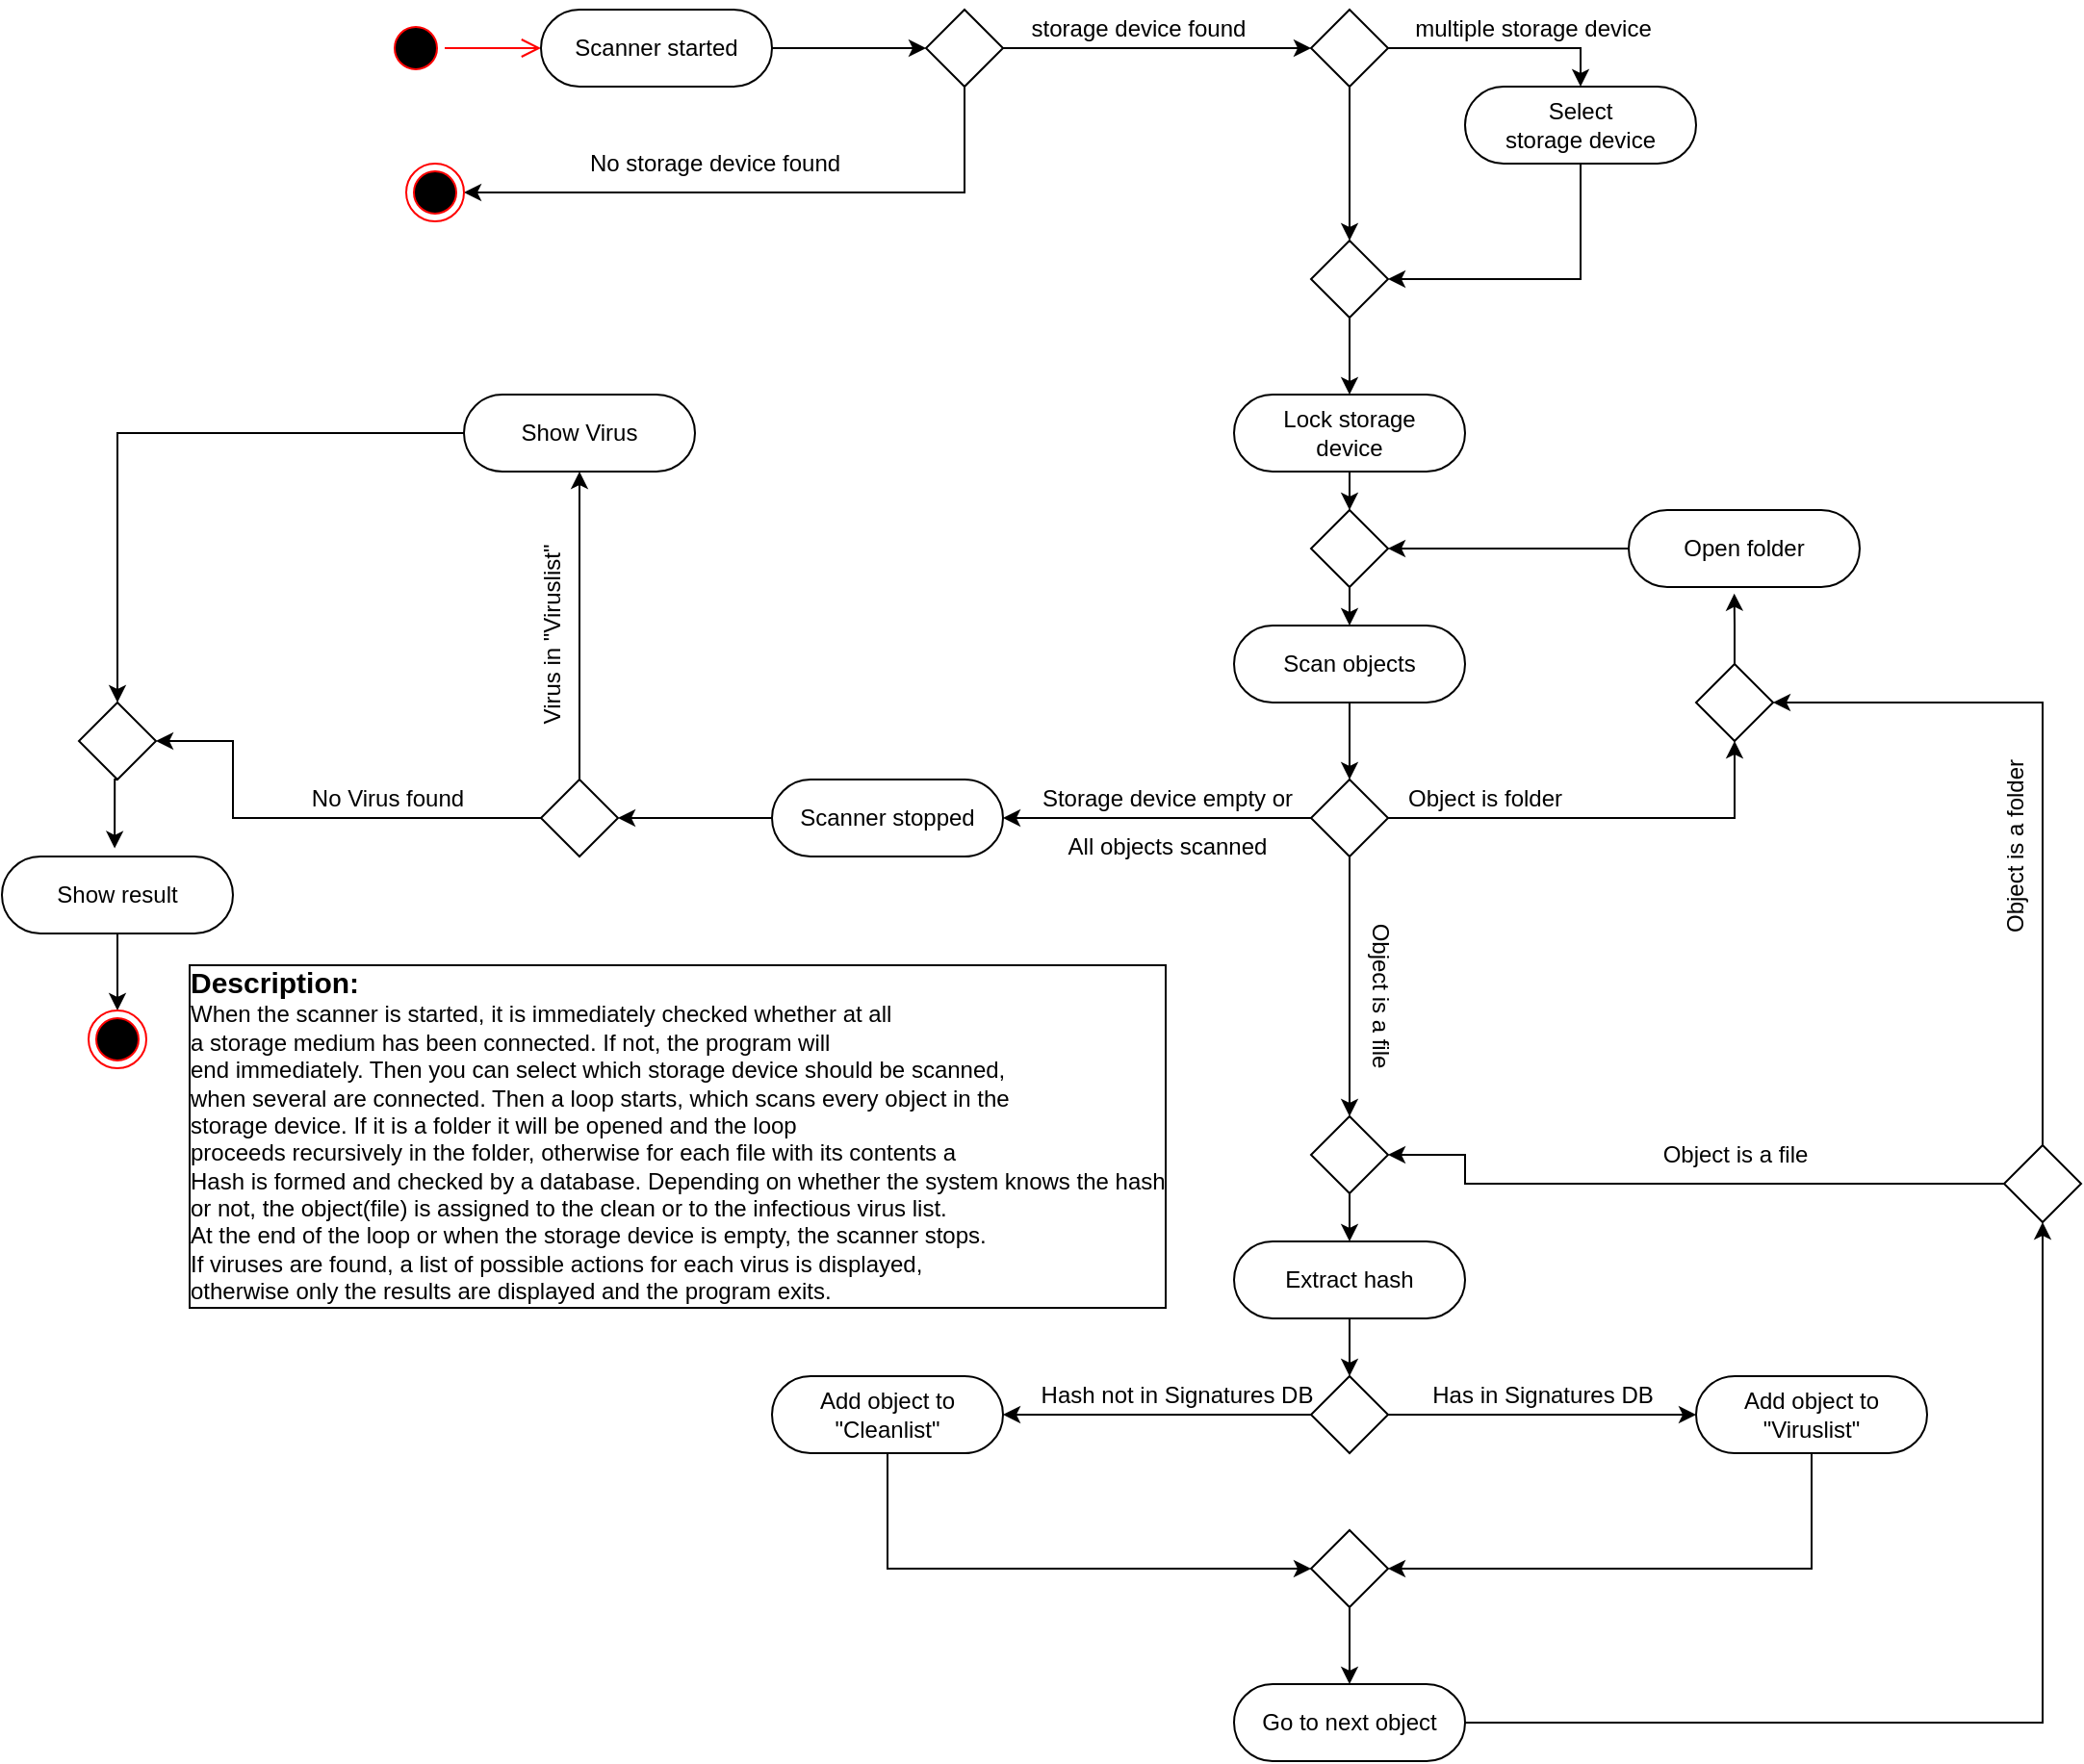 <mxfile version="21.1.2" type="device">
  <diagram id="OenW_LD3a2sadhcDCiEg" name="Page-1">
    <mxGraphModel dx="2062" dy="731" grid="1" gridSize="10" guides="1" tooltips="1" connect="1" arrows="1" fold="1" page="1" pageScale="1" pageWidth="827" pageHeight="1169" math="0" shadow="0">
      <root>
        <mxCell id="0" />
        <mxCell id="1" parent="0" />
        <mxCell id="N5nYzkoGLXx9K-kxQQ8S-1" value="" style="ellipse;html=1;shape=startState;fillColor=#000000;strokeColor=#ff0000;" parent="1" vertex="1">
          <mxGeometry x="40" y="245" width="30" height="30" as="geometry" />
        </mxCell>
        <mxCell id="N5nYzkoGLXx9K-kxQQ8S-2" value="" style="edgeStyle=orthogonalEdgeStyle;html=1;verticalAlign=bottom;endArrow=open;endSize=8;strokeColor=#ff0000;rounded=0;" parent="1" source="N5nYzkoGLXx9K-kxQQ8S-1" target="N5nYzkoGLXx9K-kxQQ8S-3" edge="1">
          <mxGeometry relative="1" as="geometry">
            <mxPoint x="160" y="255" as="targetPoint" />
          </mxGeometry>
        </mxCell>
        <mxCell id="N5nYzkoGLXx9K-kxQQ8S-6" style="edgeStyle=orthogonalEdgeStyle;rounded=0;orthogonalLoop=1;jettySize=auto;html=1;entryX=0;entryY=0.5;entryDx=0;entryDy=0;" parent="1" source="N5nYzkoGLXx9K-kxQQ8S-3" target="N5nYzkoGLXx9K-kxQQ8S-5" edge="1">
          <mxGeometry relative="1" as="geometry" />
        </mxCell>
        <mxCell id="N5nYzkoGLXx9K-kxQQ8S-3" value="Scanner started" style="rounded=1;whiteSpace=wrap;html=1;arcSize=50;" parent="1" vertex="1">
          <mxGeometry x="120" y="240" width="120" height="40" as="geometry" />
        </mxCell>
        <mxCell id="N5nYzkoGLXx9K-kxQQ8S-8" style="edgeStyle=orthogonalEdgeStyle;rounded=0;orthogonalLoop=1;jettySize=auto;html=1;entryX=1;entryY=0.5;entryDx=0;entryDy=0;" parent="1" source="N5nYzkoGLXx9K-kxQQ8S-5" target="N5nYzkoGLXx9K-kxQQ8S-7" edge="1">
          <mxGeometry relative="1" as="geometry">
            <Array as="points">
              <mxPoint x="340" y="335" />
            </Array>
          </mxGeometry>
        </mxCell>
        <mxCell id="N5nYzkoGLXx9K-kxQQ8S-12" style="edgeStyle=orthogonalEdgeStyle;rounded=0;orthogonalLoop=1;jettySize=auto;html=1;entryX=0;entryY=0.5;entryDx=0;entryDy=0;" parent="1" source="N5nYzkoGLXx9K-kxQQ8S-5" target="N5nYzkoGLXx9K-kxQQ8S-10" edge="1">
          <mxGeometry relative="1" as="geometry" />
        </mxCell>
        <mxCell id="N5nYzkoGLXx9K-kxQQ8S-5" value="" style="rhombus;whiteSpace=wrap;html=1;" parent="1" vertex="1">
          <mxGeometry x="320" y="240" width="40" height="40" as="geometry" />
        </mxCell>
        <mxCell id="N5nYzkoGLXx9K-kxQQ8S-7" value="" style="ellipse;html=1;shape=endState;fillColor=#000000;strokeColor=#ff0000;" parent="1" vertex="1">
          <mxGeometry x="50" y="320" width="30" height="30" as="geometry" />
        </mxCell>
        <mxCell id="N5nYzkoGLXx9K-kxQQ8S-9" value="No storage device found" style="text;html=1;align=center;verticalAlign=middle;resizable=0;points=[];autosize=1;strokeColor=none;fillColor=none;" parent="1" vertex="1">
          <mxGeometry x="135" y="305" width="150" height="30" as="geometry" />
        </mxCell>
        <mxCell id="N5nYzkoGLXx9K-kxQQ8S-15" style="edgeStyle=orthogonalEdgeStyle;rounded=0;orthogonalLoop=1;jettySize=auto;html=1;entryX=0.5;entryY=0;entryDx=0;entryDy=0;" parent="1" source="N5nYzkoGLXx9K-kxQQ8S-10" target="N5nYzkoGLXx9K-kxQQ8S-14" edge="1">
          <mxGeometry relative="1" as="geometry" />
        </mxCell>
        <mxCell id="Al76vgsQWP7YHFxwKt15-5" style="edgeStyle=orthogonalEdgeStyle;rounded=0;orthogonalLoop=1;jettySize=auto;html=1;exitX=0.5;exitY=1;exitDx=0;exitDy=0;entryX=0.5;entryY=0;entryDx=0;entryDy=0;" parent="1" source="N5nYzkoGLXx9K-kxQQ8S-10" target="Al76vgsQWP7YHFxwKt15-1" edge="1">
          <mxGeometry relative="1" as="geometry" />
        </mxCell>
        <mxCell id="N5nYzkoGLXx9K-kxQQ8S-10" value="" style="rhombus;whiteSpace=wrap;html=1;" parent="1" vertex="1">
          <mxGeometry x="520" y="240" width="40" height="40" as="geometry" />
        </mxCell>
        <mxCell id="N5nYzkoGLXx9K-kxQQ8S-13" value="storage device found" style="text;html=1;align=center;verticalAlign=middle;resizable=0;points=[];autosize=1;strokeColor=none;fillColor=none;" parent="1" vertex="1">
          <mxGeometry x="365" y="235" width="130" height="30" as="geometry" />
        </mxCell>
        <mxCell id="Al76vgsQWP7YHFxwKt15-4" style="edgeStyle=orthogonalEdgeStyle;rounded=0;orthogonalLoop=1;jettySize=auto;html=1;exitX=0.5;exitY=1;exitDx=0;exitDy=0;entryX=1;entryY=0.5;entryDx=0;entryDy=0;" parent="1" source="N5nYzkoGLXx9K-kxQQ8S-14" target="Al76vgsQWP7YHFxwKt15-1" edge="1">
          <mxGeometry relative="1" as="geometry" />
        </mxCell>
        <mxCell id="N5nYzkoGLXx9K-kxQQ8S-14" value="Select&lt;br&gt;storage device" style="rounded=1;whiteSpace=wrap;html=1;arcSize=50;" parent="1" vertex="1">
          <mxGeometry x="600" y="280" width="120" height="40" as="geometry" />
        </mxCell>
        <mxCell id="N5nYzkoGLXx9K-kxQQ8S-16" value="multiple storage device" style="text;html=1;align=center;verticalAlign=middle;resizable=0;points=[];autosize=1;strokeColor=none;fillColor=none;" parent="1" vertex="1">
          <mxGeometry x="560" y="235" width="150" height="30" as="geometry" />
        </mxCell>
        <mxCell id="Al76vgsQWP7YHFxwKt15-10" style="edgeStyle=orthogonalEdgeStyle;rounded=0;orthogonalLoop=1;jettySize=auto;html=1;exitX=0.5;exitY=1;exitDx=0;exitDy=0;entryX=0.5;entryY=0;entryDx=0;entryDy=0;" parent="1" source="N5nYzkoGLXx9K-kxQQ8S-17" target="Al76vgsQWP7YHFxwKt15-7" edge="1">
          <mxGeometry relative="1" as="geometry" />
        </mxCell>
        <mxCell id="N5nYzkoGLXx9K-kxQQ8S-17" value="Lock storage&lt;br&gt;device" style="rounded=1;whiteSpace=wrap;html=1;arcSize=50;" parent="1" vertex="1">
          <mxGeometry x="480" y="440" width="120" height="40" as="geometry" />
        </mxCell>
        <mxCell id="N5nYzkoGLXx9K-kxQQ8S-23" style="edgeStyle=orthogonalEdgeStyle;rounded=0;orthogonalLoop=1;jettySize=auto;html=1;entryX=0.5;entryY=0;entryDx=0;entryDy=0;" parent="1" source="N5nYzkoGLXx9K-kxQQ8S-20" target="N5nYzkoGLXx9K-kxQQ8S-22" edge="1">
          <mxGeometry relative="1" as="geometry" />
        </mxCell>
        <mxCell id="N5nYzkoGLXx9K-kxQQ8S-20" value="Scan objects" style="rounded=1;whiteSpace=wrap;html=1;arcSize=50;" parent="1" vertex="1">
          <mxGeometry x="480" y="560" width="120" height="40" as="geometry" />
        </mxCell>
        <mxCell id="N5nYzkoGLXx9K-kxQQ8S-25" style="edgeStyle=orthogonalEdgeStyle;rounded=0;orthogonalLoop=1;jettySize=auto;html=1;entryX=1;entryY=0.5;entryDx=0;entryDy=0;" parent="1" source="N5nYzkoGLXx9K-kxQQ8S-22" target="N5nYzkoGLXx9K-kxQQ8S-24" edge="1">
          <mxGeometry relative="1" as="geometry" />
        </mxCell>
        <mxCell id="Al76vgsQWP7YHFxwKt15-16" style="edgeStyle=orthogonalEdgeStyle;rounded=0;orthogonalLoop=1;jettySize=auto;html=1;exitX=1;exitY=0.5;exitDx=0;exitDy=0;entryX=0.5;entryY=1;entryDx=0;entryDy=0;" parent="1" source="N5nYzkoGLXx9K-kxQQ8S-22" target="Al76vgsQWP7YHFxwKt15-14" edge="1">
          <mxGeometry relative="1" as="geometry" />
        </mxCell>
        <mxCell id="Al76vgsQWP7YHFxwKt15-21" style="edgeStyle=orthogonalEdgeStyle;rounded=0;orthogonalLoop=1;jettySize=auto;html=1;exitX=0.5;exitY=1;exitDx=0;exitDy=0;entryX=0.5;entryY=0;entryDx=0;entryDy=0;" parent="1" source="N5nYzkoGLXx9K-kxQQ8S-22" target="Al76vgsQWP7YHFxwKt15-18" edge="1">
          <mxGeometry relative="1" as="geometry" />
        </mxCell>
        <mxCell id="N5nYzkoGLXx9K-kxQQ8S-22" value="" style="rhombus;whiteSpace=wrap;html=1;" parent="1" vertex="1">
          <mxGeometry x="520" y="640" width="40" height="40" as="geometry" />
        </mxCell>
        <mxCell id="N5nYzkoGLXx9K-kxQQ8S-61" style="edgeStyle=orthogonalEdgeStyle;rounded=0;orthogonalLoop=1;jettySize=auto;html=1;entryX=1;entryY=0.5;entryDx=0;entryDy=0;" parent="1" source="N5nYzkoGLXx9K-kxQQ8S-24" target="N5nYzkoGLXx9K-kxQQ8S-60" edge="1">
          <mxGeometry relative="1" as="geometry" />
        </mxCell>
        <mxCell id="N5nYzkoGLXx9K-kxQQ8S-24" value="Scanner stopped" style="rounded=1;whiteSpace=wrap;html=1;arcSize=50;" parent="1" vertex="1">
          <mxGeometry x="240" y="640" width="120" height="40" as="geometry" />
        </mxCell>
        <mxCell id="N5nYzkoGLXx9K-kxQQ8S-27" value="Storage device empty or" style="text;html=1;align=center;verticalAlign=middle;resizable=0;points=[];autosize=1;strokeColor=none;fillColor=none;" parent="1" vertex="1">
          <mxGeometry x="370" y="635" width="150" height="30" as="geometry" />
        </mxCell>
        <mxCell id="N5nYzkoGLXx9K-kxQQ8S-28" value="Object is folder" style="text;html=1;align=center;verticalAlign=middle;resizable=0;points=[];autosize=1;strokeColor=none;fillColor=none;" parent="1" vertex="1">
          <mxGeometry x="560" y="635" width="100" height="30" as="geometry" />
        </mxCell>
        <mxCell id="Al76vgsQWP7YHFxwKt15-9" style="edgeStyle=orthogonalEdgeStyle;rounded=0;orthogonalLoop=1;jettySize=auto;html=1;entryX=1;entryY=0.5;entryDx=0;entryDy=0;" parent="1" source="N5nYzkoGLXx9K-kxQQ8S-29" target="Al76vgsQWP7YHFxwKt15-7" edge="1">
          <mxGeometry relative="1" as="geometry">
            <Array as="points">
              <mxPoint x="740" y="520" />
            </Array>
          </mxGeometry>
        </mxCell>
        <mxCell id="N5nYzkoGLXx9K-kxQQ8S-29" value="Open folder" style="rounded=1;whiteSpace=wrap;html=1;arcSize=50;" parent="1" vertex="1">
          <mxGeometry x="685" y="500" width="120" height="40" as="geometry" />
        </mxCell>
        <mxCell id="N5nYzkoGLXx9K-kxQQ8S-39" style="edgeStyle=orthogonalEdgeStyle;rounded=0;orthogonalLoop=1;jettySize=auto;html=1;entryX=0.5;entryY=0;entryDx=0;entryDy=0;" parent="1" source="N5nYzkoGLXx9K-kxQQ8S-33" target="N5nYzkoGLXx9K-kxQQ8S-37" edge="1">
          <mxGeometry relative="1" as="geometry" />
        </mxCell>
        <mxCell id="N5nYzkoGLXx9K-kxQQ8S-33" value="Extract hash" style="rounded=1;whiteSpace=wrap;html=1;arcSize=50;" parent="1" vertex="1">
          <mxGeometry x="480" y="880" width="120" height="40" as="geometry" />
        </mxCell>
        <mxCell id="N5nYzkoGLXx9K-kxQQ8S-43" style="edgeStyle=orthogonalEdgeStyle;rounded=0;orthogonalLoop=1;jettySize=auto;html=1;entryX=1;entryY=0.5;entryDx=0;entryDy=0;" parent="1" source="N5nYzkoGLXx9K-kxQQ8S-37" edge="1">
          <mxGeometry relative="1" as="geometry">
            <mxPoint x="360" y="970" as="targetPoint" />
          </mxGeometry>
        </mxCell>
        <mxCell id="N5nYzkoGLXx9K-kxQQ8S-44" style="edgeStyle=orthogonalEdgeStyle;rounded=0;orthogonalLoop=1;jettySize=auto;html=1;entryX=0;entryY=0.5;entryDx=0;entryDy=0;" parent="1" source="N5nYzkoGLXx9K-kxQQ8S-37" edge="1">
          <mxGeometry relative="1" as="geometry">
            <mxPoint x="720" y="970" as="targetPoint" />
          </mxGeometry>
        </mxCell>
        <mxCell id="N5nYzkoGLXx9K-kxQQ8S-37" value="" style="rhombus;whiteSpace=wrap;html=1;" parent="1" vertex="1">
          <mxGeometry x="520" y="950" width="40" height="40" as="geometry" />
        </mxCell>
        <mxCell id="N5nYzkoGLXx9K-kxQQ8S-40" value="All objects scanned" style="text;html=1;align=center;verticalAlign=middle;resizable=0;points=[];autosize=1;strokeColor=none;fillColor=none;" parent="1" vertex="1">
          <mxGeometry x="380" y="660" width="130" height="30" as="geometry" />
        </mxCell>
        <mxCell id="N5nYzkoGLXx9K-kxQQ8S-51" style="edgeStyle=orthogonalEdgeStyle;rounded=0;orthogonalLoop=1;jettySize=auto;html=1;entryX=1;entryY=0.5;entryDx=0;entryDy=0;" parent="1" target="N5nYzkoGLXx9K-kxQQ8S-47" edge="1">
          <mxGeometry relative="1" as="geometry">
            <mxPoint x="780.0" y="990" as="sourcePoint" />
            <Array as="points">
              <mxPoint x="780" y="1050" />
            </Array>
          </mxGeometry>
        </mxCell>
        <mxCell id="N5nYzkoGLXx9K-kxQQ8S-41" value="Add object to &quot;Viruslist&quot;" style="rounded=1;whiteSpace=wrap;html=1;arcSize=50;" parent="1" vertex="1">
          <mxGeometry x="720" y="950" width="120" height="40" as="geometry" />
        </mxCell>
        <mxCell id="N5nYzkoGLXx9K-kxQQ8S-50" style="edgeStyle=orthogonalEdgeStyle;rounded=0;orthogonalLoop=1;jettySize=auto;html=1;entryX=0;entryY=0.5;entryDx=0;entryDy=0;" parent="1" target="N5nYzkoGLXx9K-kxQQ8S-47" edge="1">
          <mxGeometry relative="1" as="geometry">
            <mxPoint x="300.0" y="990" as="sourcePoint" />
            <Array as="points">
              <mxPoint x="300" y="1050" />
            </Array>
          </mxGeometry>
        </mxCell>
        <mxCell id="N5nYzkoGLXx9K-kxQQ8S-42" value="Add object to&lt;br&gt;&quot;Cleanlist&quot;" style="rounded=1;whiteSpace=wrap;html=1;arcSize=50;" parent="1" vertex="1">
          <mxGeometry x="240" y="950" width="120" height="40" as="geometry" />
        </mxCell>
        <mxCell id="N5nYzkoGLXx9K-kxQQ8S-45" value="Hash not in Signatures DB" style="text;html=1;align=center;verticalAlign=middle;resizable=0;points=[];autosize=1;strokeColor=none;fillColor=none;" parent="1" vertex="1">
          <mxGeometry x="370" y="945" width="160" height="30" as="geometry" />
        </mxCell>
        <mxCell id="N5nYzkoGLXx9K-kxQQ8S-46" value="Has in Signatures DB" style="text;html=1;align=center;verticalAlign=middle;resizable=0;points=[];autosize=1;strokeColor=none;fillColor=none;" parent="1" vertex="1">
          <mxGeometry x="570" y="945" width="140" height="30" as="geometry" />
        </mxCell>
        <mxCell id="N5nYzkoGLXx9K-kxQQ8S-52" style="edgeStyle=orthogonalEdgeStyle;rounded=0;orthogonalLoop=1;jettySize=auto;html=1;" parent="1" source="N5nYzkoGLXx9K-kxQQ8S-47" target="N5nYzkoGLXx9K-kxQQ8S-49" edge="1">
          <mxGeometry relative="1" as="geometry" />
        </mxCell>
        <mxCell id="N5nYzkoGLXx9K-kxQQ8S-47" value="" style="rhombus;whiteSpace=wrap;html=1;" parent="1" vertex="1">
          <mxGeometry x="520" y="1030" width="40" height="40" as="geometry" />
        </mxCell>
        <mxCell id="N5nYzkoGLXx9K-kxQQ8S-55" style="edgeStyle=orthogonalEdgeStyle;rounded=0;orthogonalLoop=1;jettySize=auto;html=1;entryX=0.5;entryY=1;entryDx=0;entryDy=0;" parent="1" source="N5nYzkoGLXx9K-kxQQ8S-49" target="N5nYzkoGLXx9K-kxQQ8S-54" edge="1">
          <mxGeometry relative="1" as="geometry" />
        </mxCell>
        <mxCell id="N5nYzkoGLXx9K-kxQQ8S-49" value="Go to next object" style="rounded=1;whiteSpace=wrap;html=1;arcSize=50;" parent="1" vertex="1">
          <mxGeometry x="480" y="1110" width="120" height="40" as="geometry" />
        </mxCell>
        <mxCell id="Al76vgsQWP7YHFxwKt15-17" style="edgeStyle=orthogonalEdgeStyle;rounded=0;orthogonalLoop=1;jettySize=auto;html=1;exitX=0.5;exitY=0;exitDx=0;exitDy=0;entryX=1;entryY=0.5;entryDx=0;entryDy=0;" parent="1" source="N5nYzkoGLXx9K-kxQQ8S-54" target="Al76vgsQWP7YHFxwKt15-14" edge="1">
          <mxGeometry relative="1" as="geometry" />
        </mxCell>
        <mxCell id="Al76vgsQWP7YHFxwKt15-20" style="edgeStyle=orthogonalEdgeStyle;rounded=0;orthogonalLoop=1;jettySize=auto;html=1;exitX=0;exitY=0.5;exitDx=0;exitDy=0;entryX=1;entryY=0.5;entryDx=0;entryDy=0;" parent="1" source="N5nYzkoGLXx9K-kxQQ8S-54" target="Al76vgsQWP7YHFxwKt15-18" edge="1">
          <mxGeometry relative="1" as="geometry">
            <Array as="points">
              <mxPoint x="600" y="850" />
              <mxPoint x="600" y="835" />
            </Array>
          </mxGeometry>
        </mxCell>
        <mxCell id="N5nYzkoGLXx9K-kxQQ8S-54" value="" style="rhombus;whiteSpace=wrap;html=1;" parent="1" vertex="1">
          <mxGeometry x="880" y="830" width="40" height="40" as="geometry" />
        </mxCell>
        <mxCell id="N5nYzkoGLXx9K-kxQQ8S-58" value="Object is a file" style="text;html=1;align=center;verticalAlign=middle;resizable=0;points=[];autosize=1;strokeColor=none;fillColor=none;" parent="1" vertex="1">
          <mxGeometry x="690" y="820" width="100" height="30" as="geometry" />
        </mxCell>
        <mxCell id="N5nYzkoGLXx9K-kxQQ8S-59" value="Object is a folder" style="text;html=1;align=center;verticalAlign=middle;resizable=0;points=[];autosize=1;strokeColor=none;fillColor=none;rotation=-90;" parent="1" vertex="1">
          <mxGeometry x="831" y="660" width="110" height="30" as="geometry" />
        </mxCell>
        <mxCell id="N5nYzkoGLXx9K-kxQQ8S-64" style="edgeStyle=orthogonalEdgeStyle;rounded=0;orthogonalLoop=1;jettySize=auto;html=1;entryX=0.5;entryY=1;entryDx=0;entryDy=0;" parent="1" source="N5nYzkoGLXx9K-kxQQ8S-60" target="N5nYzkoGLXx9K-kxQQ8S-62" edge="1">
          <mxGeometry relative="1" as="geometry" />
        </mxCell>
        <mxCell id="Al76vgsQWP7YHFxwKt15-25" style="edgeStyle=orthogonalEdgeStyle;rounded=0;orthogonalLoop=1;jettySize=auto;html=1;exitX=0;exitY=0.5;exitDx=0;exitDy=0;" parent="1" source="N5nYzkoGLXx9K-kxQQ8S-60" target="Al76vgsQWP7YHFxwKt15-22" edge="1">
          <mxGeometry relative="1" as="geometry">
            <Array as="points">
              <mxPoint x="-40" y="660" />
              <mxPoint x="-40" y="620" />
            </Array>
          </mxGeometry>
        </mxCell>
        <mxCell id="N5nYzkoGLXx9K-kxQQ8S-60" value="" style="rhombus;whiteSpace=wrap;html=1;" parent="1" vertex="1">
          <mxGeometry x="120" y="640" width="40" height="40" as="geometry" />
        </mxCell>
        <mxCell id="Al76vgsQWP7YHFxwKt15-24" style="edgeStyle=orthogonalEdgeStyle;rounded=0;orthogonalLoop=1;jettySize=auto;html=1;exitX=0;exitY=0.5;exitDx=0;exitDy=0;entryX=0.5;entryY=0;entryDx=0;entryDy=0;" parent="1" source="N5nYzkoGLXx9K-kxQQ8S-62" target="Al76vgsQWP7YHFxwKt15-22" edge="1">
          <mxGeometry relative="1" as="geometry" />
        </mxCell>
        <mxCell id="N5nYzkoGLXx9K-kxQQ8S-62" value="Show Virus" style="rounded=1;whiteSpace=wrap;html=1;arcSize=50;" parent="1" vertex="1">
          <mxGeometry x="80" y="440" width="120" height="40" as="geometry" />
        </mxCell>
        <mxCell id="N5nYzkoGLXx9K-kxQQ8S-65" value="Virus in &quot;Viruslist&quot;" style="text;html=1;align=center;verticalAlign=middle;resizable=0;points=[];autosize=1;strokeColor=none;fillColor=none;rotation=-90;" parent="1" vertex="1">
          <mxGeometry x="66" y="550" width="120" height="30" as="geometry" />
        </mxCell>
        <mxCell id="N5nYzkoGLXx9K-kxQQ8S-72" style="edgeStyle=orthogonalEdgeStyle;rounded=0;orthogonalLoop=1;jettySize=auto;html=1;entryX=0.5;entryY=0;entryDx=0;entryDy=0;" parent="1" source="N5nYzkoGLXx9K-kxQQ8S-66" target="N5nYzkoGLXx9K-kxQQ8S-71" edge="1">
          <mxGeometry relative="1" as="geometry" />
        </mxCell>
        <mxCell id="N5nYzkoGLXx9K-kxQQ8S-66" value="Show result" style="rounded=1;whiteSpace=wrap;html=1;arcSize=50;" parent="1" vertex="1">
          <mxGeometry x="-160" y="680" width="120" height="40" as="geometry" />
        </mxCell>
        <mxCell id="N5nYzkoGLXx9K-kxQQ8S-68" value="No Virus found" style="text;html=1;align=center;verticalAlign=middle;resizable=0;points=[];autosize=1;strokeColor=none;fillColor=none;" parent="1" vertex="1">
          <mxGeometry x="-10" y="635" width="100" height="30" as="geometry" />
        </mxCell>
        <mxCell id="N5nYzkoGLXx9K-kxQQ8S-71" value="" style="ellipse;html=1;shape=endState;fillColor=#000000;strokeColor=#ff0000;" parent="1" vertex="1">
          <mxGeometry x="-115" y="760" width="30" height="30" as="geometry" />
        </mxCell>
        <mxCell id="N5nYzkoGLXx9K-kxQQ8S-73" value="&lt;div style=&quot;text-align: justify;&quot;&gt;&lt;font style=&quot;font-size: 15px;&quot;&gt;&lt;b&gt;Description:&lt;/b&gt;&lt;/font&gt;&lt;/div&gt;&lt;div style=&quot;text-align: justify;&quot;&gt;&lt;font style=&quot;font-size: 12px;&quot;&gt;When the scanner is started, it is immediately checked whether at all&lt;/font&gt;&lt;/div&gt;&lt;div style=&quot;text-align: justify;&quot;&gt;&lt;font style=&quot;font-size: 12px;&quot;&gt;a storage medium has been connected. If not, the program will&lt;/font&gt;&lt;/div&gt;&lt;div style=&quot;text-align: justify;&quot;&gt;&lt;font style=&quot;font-size: 12px;&quot;&gt;end immediately. Then you can select which storage device should be scanned,&lt;/font&gt;&lt;/div&gt;&lt;div style=&quot;text-align: justify;&quot;&gt;&lt;font style=&quot;font-size: 12px;&quot;&gt;when several are connected. Then a loop starts, which scans every object in the&lt;/font&gt;&lt;/div&gt;&lt;div style=&quot;text-align: justify;&quot;&gt;&lt;font style=&quot;font-size: 12px;&quot;&gt;storage device. If it is a folder it will be opened and the loop&lt;/font&gt;&lt;/div&gt;&lt;div style=&quot;text-align: justify;&quot;&gt;&lt;font style=&quot;font-size: 12px;&quot;&gt;proceeds recursively in the folder, otherwise for each file with its contents a&lt;/font&gt;&lt;/div&gt;&lt;div style=&quot;text-align: justify;&quot;&gt;&lt;font style=&quot;font-size: 12px;&quot;&gt;Hash is formed and checked by a database. Depending on whether the system knows the hash&lt;/font&gt;&lt;/div&gt;&lt;div style=&quot;text-align: justify;&quot;&gt;&lt;font style=&quot;font-size: 12px;&quot;&gt;or not, the object(file) is assigned to the clean or to the infectious virus list.&lt;/font&gt;&lt;/div&gt;&lt;div style=&quot;text-align: justify;&quot;&gt;&lt;font style=&quot;font-size: 12px;&quot;&gt;At the end of the loop or when the storage device is empty, the scanner stops.&lt;/font&gt;&lt;/div&gt;&lt;div style=&quot;text-align: justify;&quot;&gt;&lt;font style=&quot;font-size: 12px;&quot;&gt;If viruses are found, a list of possible actions for each virus is displayed,&lt;/font&gt;&lt;/div&gt;&lt;div style=&quot;text-align: justify;&quot;&gt;&lt;font style=&quot;font-size: 12px;&quot;&gt;otherwise only the results are displayed and the program exits.&lt;/font&gt;&lt;/div&gt;" style="text;html=1;align=left;verticalAlign=middle;resizable=0;points=[];autosize=1;strokeColor=none;fillColor=none;labelBorderColor=default;spacingTop=0;spacing=2;labelBackgroundColor=default;labelPadding=0;noLabel=0;" parent="1" vertex="1">
          <mxGeometry x="-65" y="730" width="530" height="190" as="geometry" />
        </mxCell>
        <mxCell id="N5nYzkoGLXx9K-kxQQ8S-75" value="Object is a file" style="text;html=1;align=center;verticalAlign=middle;resizable=0;points=[];autosize=1;strokeColor=none;fillColor=none;fontSize=12;rotation=90;" parent="1" vertex="1">
          <mxGeometry x="506" y="737" width="100" height="30" as="geometry" />
        </mxCell>
        <mxCell id="Al76vgsQWP7YHFxwKt15-6" style="edgeStyle=orthogonalEdgeStyle;rounded=0;orthogonalLoop=1;jettySize=auto;html=1;exitX=0.5;exitY=1;exitDx=0;exitDy=0;entryX=0.5;entryY=0;entryDx=0;entryDy=0;" parent="1" source="Al76vgsQWP7YHFxwKt15-1" target="N5nYzkoGLXx9K-kxQQ8S-17" edge="1">
          <mxGeometry relative="1" as="geometry" />
        </mxCell>
        <mxCell id="Al76vgsQWP7YHFxwKt15-1" value="" style="rhombus;whiteSpace=wrap;html=1;" parent="1" vertex="1">
          <mxGeometry x="520" y="360" width="40" height="40" as="geometry" />
        </mxCell>
        <mxCell id="Al76vgsQWP7YHFxwKt15-11" style="edgeStyle=orthogonalEdgeStyle;rounded=0;orthogonalLoop=1;jettySize=auto;html=1;exitX=0.5;exitY=1;exitDx=0;exitDy=0;entryX=0.5;entryY=0;entryDx=0;entryDy=0;" parent="1" source="Al76vgsQWP7YHFxwKt15-7" target="N5nYzkoGLXx9K-kxQQ8S-20" edge="1">
          <mxGeometry relative="1" as="geometry" />
        </mxCell>
        <mxCell id="Al76vgsQWP7YHFxwKt15-7" value="" style="rhombus;whiteSpace=wrap;html=1;" parent="1" vertex="1">
          <mxGeometry x="520" y="500" width="40" height="40" as="geometry" />
        </mxCell>
        <mxCell id="Al76vgsQWP7YHFxwKt15-15" style="edgeStyle=orthogonalEdgeStyle;rounded=0;orthogonalLoop=1;jettySize=auto;html=1;entryX=0.457;entryY=1.084;entryDx=0;entryDy=0;entryPerimeter=0;" parent="1" source="Al76vgsQWP7YHFxwKt15-14" target="N5nYzkoGLXx9K-kxQQ8S-29" edge="1">
          <mxGeometry relative="1" as="geometry" />
        </mxCell>
        <mxCell id="Al76vgsQWP7YHFxwKt15-14" value="" style="rhombus;whiteSpace=wrap;html=1;" parent="1" vertex="1">
          <mxGeometry x="720" y="580" width="40" height="40" as="geometry" />
        </mxCell>
        <mxCell id="Al76vgsQWP7YHFxwKt15-19" style="edgeStyle=orthogonalEdgeStyle;rounded=0;orthogonalLoop=1;jettySize=auto;html=1;exitX=0.5;exitY=1;exitDx=0;exitDy=0;entryX=0.5;entryY=0;entryDx=0;entryDy=0;" parent="1" source="Al76vgsQWP7YHFxwKt15-18" target="N5nYzkoGLXx9K-kxQQ8S-33" edge="1">
          <mxGeometry relative="1" as="geometry" />
        </mxCell>
        <mxCell id="Al76vgsQWP7YHFxwKt15-18" value="" style="rhombus;whiteSpace=wrap;html=1;" parent="1" vertex="1">
          <mxGeometry x="520" y="815" width="40" height="40" as="geometry" />
        </mxCell>
        <mxCell id="Al76vgsQWP7YHFxwKt15-26" style="edgeStyle=orthogonalEdgeStyle;rounded=0;orthogonalLoop=1;jettySize=auto;html=1;exitX=0.5;exitY=1;exitDx=0;exitDy=0;entryX=0.488;entryY=-0.105;entryDx=0;entryDy=0;entryPerimeter=0;" parent="1" source="Al76vgsQWP7YHFxwKt15-22" target="N5nYzkoGLXx9K-kxQQ8S-66" edge="1">
          <mxGeometry relative="1" as="geometry" />
        </mxCell>
        <mxCell id="Al76vgsQWP7YHFxwKt15-22" value="" style="rhombus;whiteSpace=wrap;html=1;" parent="1" vertex="1">
          <mxGeometry x="-120" y="600" width="40" height="40" as="geometry" />
        </mxCell>
      </root>
    </mxGraphModel>
  </diagram>
</mxfile>
